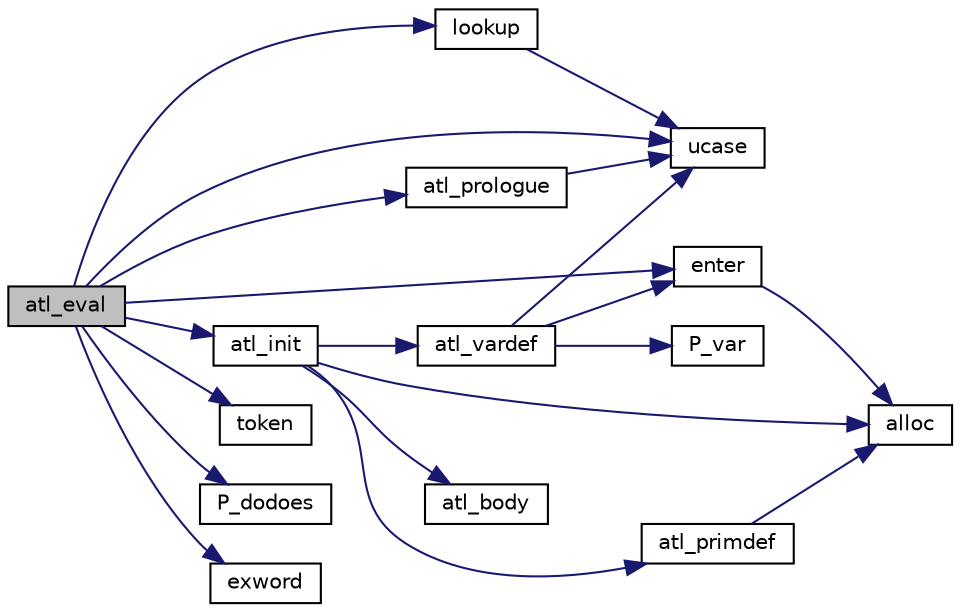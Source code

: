 digraph "atl_eval"
{
  edge [fontname="Helvetica",fontsize="10",labelfontname="Helvetica",labelfontsize="10"];
  node [fontname="Helvetica",fontsize="10",shape=record];
  rankdir="LR";
  Node124 [label="atl_eval",height=0.2,width=0.4,color="black", fillcolor="grey75", style="filled", fontcolor="black"];
  Node124 -> Node125 [color="midnightblue",fontsize="10",style="solid",fontname="Helvetica"];
  Node125 [label="atl_prologue",height=0.2,width=0.4,color="black", fillcolor="white", style="filled",URL="$atlast_8c.html#aafe7305f65a19e296a727f042fce55b3"];
  Node125 -> Node126 [color="midnightblue",fontsize="10",style="solid",fontname="Helvetica"];
  Node126 [label="ucase",height=0.2,width=0.4,color="black", fillcolor="white", style="filled",URL="$atlast_8c.html#a6865ae8ed0bb96096049e08cbe1e6a61"];
  Node124 -> Node127 [color="midnightblue",fontsize="10",style="solid",fontname="Helvetica"];
  Node127 [label="atl_init",height=0.2,width=0.4,color="black", fillcolor="white", style="filled",URL="$atlast_8c.html#a58f9de18b337d19aebc0e01ea7b9a897"];
  Node127 -> Node128 [color="midnightblue",fontsize="10",style="solid",fontname="Helvetica"];
  Node128 [label="atl_primdef",height=0.2,width=0.4,color="black", fillcolor="white", style="filled",URL="$atlast_8c.html#a50ae1072d39e9d368db01db4e247c308"];
  Node128 -> Node129 [color="midnightblue",fontsize="10",style="solid",fontname="Helvetica"];
  Node129 [label="alloc",height=0.2,width=0.4,color="black", fillcolor="white", style="filled",URL="$atlast_8c.html#a6382881c465296b6d9e6b65f99c65ea9"];
  Node127 -> Node129 [color="midnightblue",fontsize="10",style="solid",fontname="Helvetica"];
  Node127 -> Node130 [color="midnightblue",fontsize="10",style="solid",fontname="Helvetica"];
  Node130 [label="atl_vardef",height=0.2,width=0.4,color="black", fillcolor="white", style="filled",URL="$atlast_8c.html#aa78faa0069035a9b5a7aac9d02210df0"];
  Node130 -> Node131 [color="midnightblue",fontsize="10",style="solid",fontname="Helvetica"];
  Node131 [label="P_var",height=0.2,width=0.4,color="black", fillcolor="white", style="filled",URL="$atlast_8c.html#ac18fface9a24bb2a8f9d833c36b420e2"];
  Node130 -> Node126 [color="midnightblue",fontsize="10",style="solid",fontname="Helvetica"];
  Node130 -> Node132 [color="midnightblue",fontsize="10",style="solid",fontname="Helvetica"];
  Node132 [label="enter",height=0.2,width=0.4,color="black", fillcolor="white", style="filled",URL="$atlast_8c.html#aef2328299f6a6d22dab606523cb02536"];
  Node132 -> Node129 [color="midnightblue",fontsize="10",style="solid",fontname="Helvetica"];
  Node127 -> Node133 [color="midnightblue",fontsize="10",style="solid",fontname="Helvetica"];
  Node133 [label="atl_body",height=0.2,width=0.4,color="black", fillcolor="white", style="filled",URL="$atlast_8c.html#aefca9d78d34408dbb6c1fcd35e238bbc"];
  Node124 -> Node134 [color="midnightblue",fontsize="10",style="solid",fontname="Helvetica"];
  Node134 [label="token",height=0.2,width=0.4,color="black", fillcolor="white", style="filled",URL="$atlast_8c.html#a8984ad89c2873f4bb3e849c2e515a131"];
  Node124 -> Node126 [color="midnightblue",fontsize="10",style="solid",fontname="Helvetica"];
  Node124 -> Node135 [color="midnightblue",fontsize="10",style="solid",fontname="Helvetica"];
  Node135 [label="lookup",height=0.2,width=0.4,color="black", fillcolor="white", style="filled",URL="$atlast_8c.html#adf1b14af9137b7a3cd5785891c9907ee"];
  Node135 -> Node126 [color="midnightblue",fontsize="10",style="solid",fontname="Helvetica"];
  Node124 -> Node136 [color="midnightblue",fontsize="10",style="solid",fontname="Helvetica"];
  Node136 [label="P_dodoes",height=0.2,width=0.4,color="black", fillcolor="white", style="filled",URL="$atlast_8c.html#a8c38671b65109423a7c0559b7b594d5c"];
  Node124 -> Node132 [color="midnightblue",fontsize="10",style="solid",fontname="Helvetica"];
  Node124 -> Node137 [color="midnightblue",fontsize="10",style="solid",fontname="Helvetica"];
  Node137 [label="exword",height=0.2,width=0.4,color="black", fillcolor="white", style="filled",URL="$atlast_8c.html#a2404f96aca9eb4d38d0b77c7f3876d90"];
}
